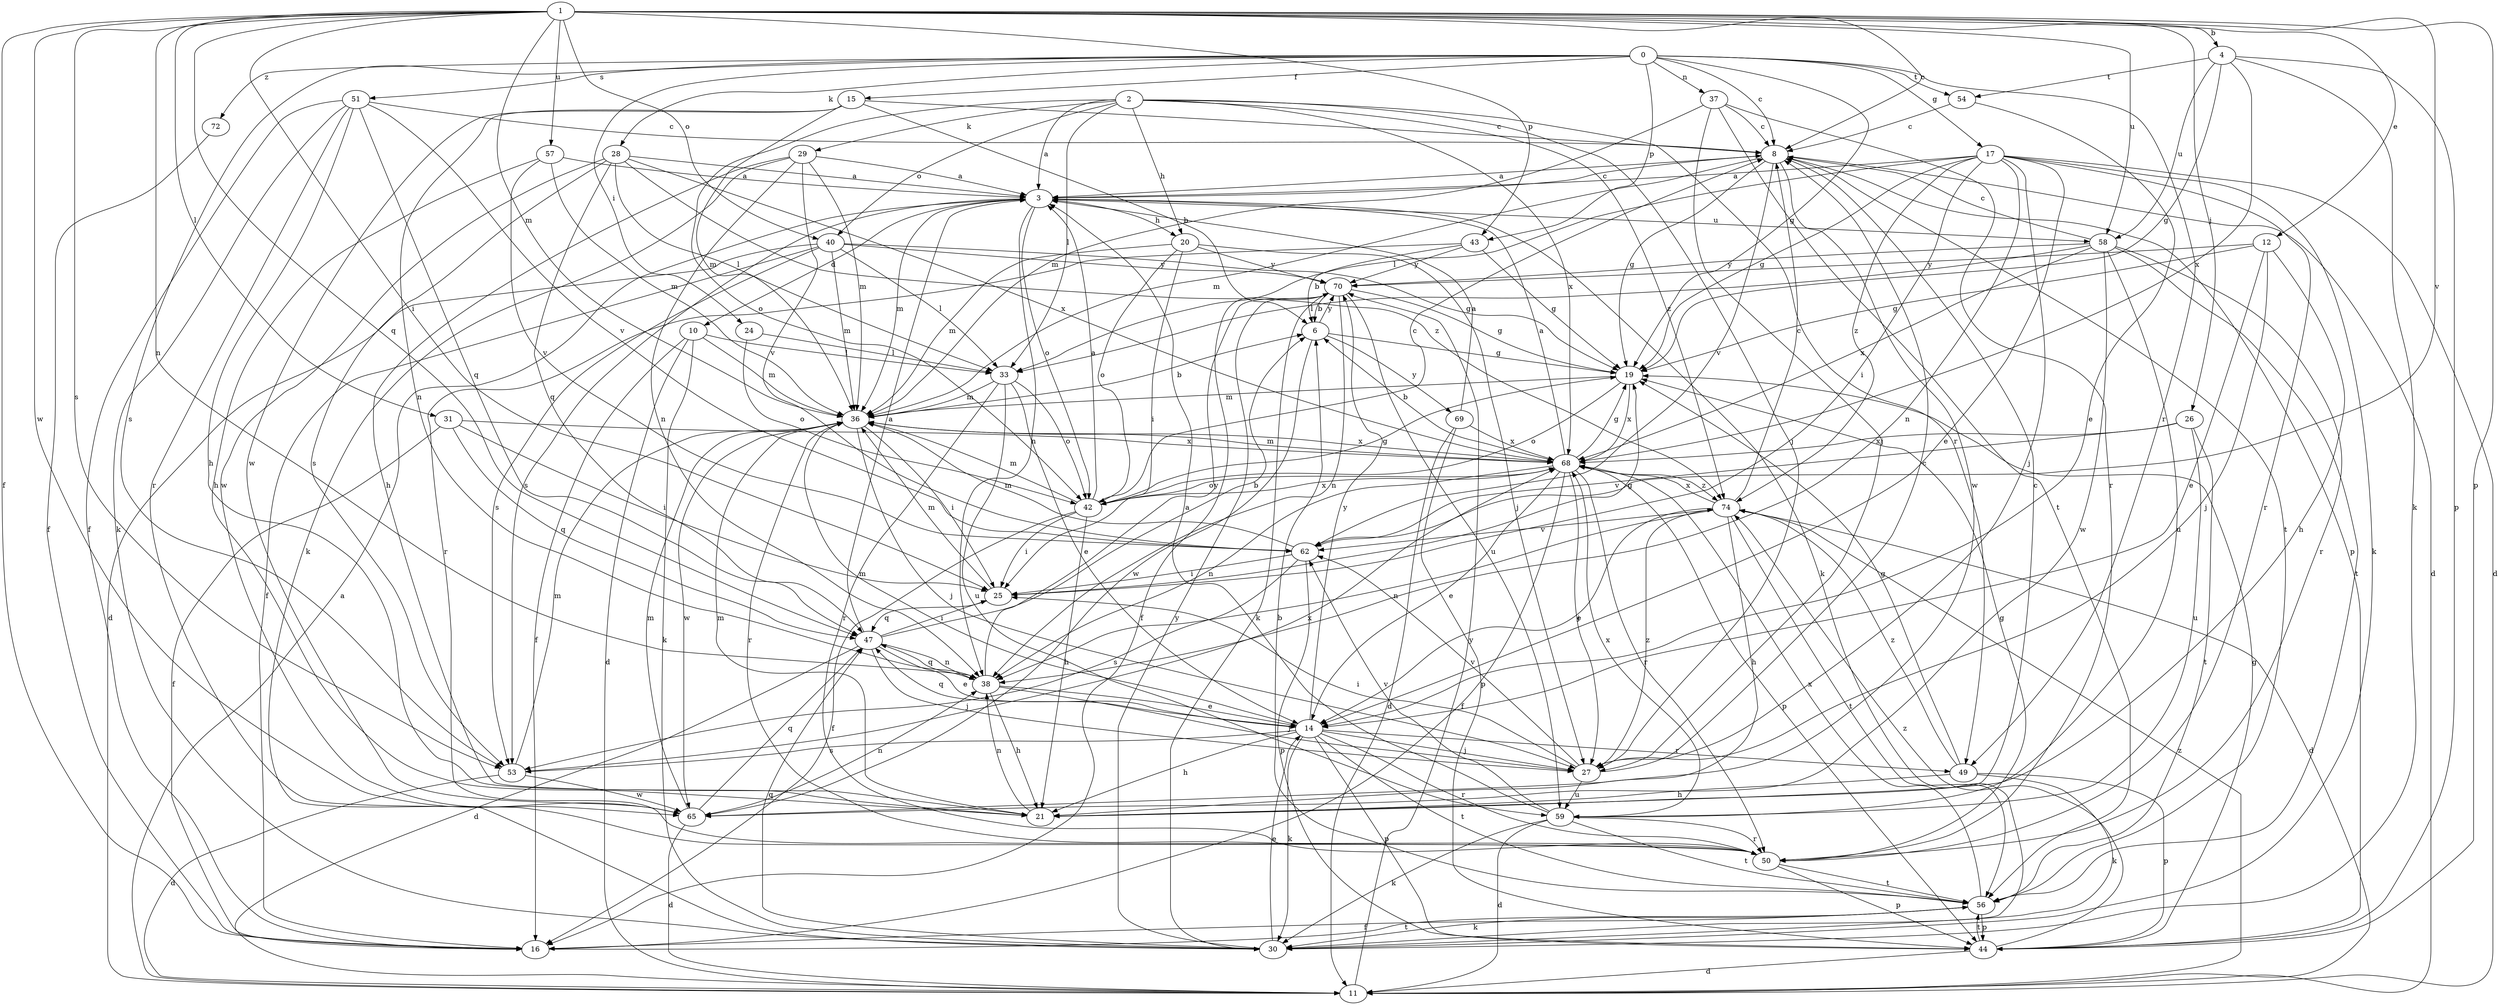 strict digraph  {
0;
1;
2;
3;
4;
6;
8;
10;
11;
12;
14;
15;
16;
17;
19;
20;
21;
24;
25;
26;
27;
28;
29;
30;
31;
33;
36;
37;
38;
40;
42;
43;
44;
47;
49;
50;
51;
53;
54;
56;
57;
58;
59;
62;
65;
68;
69;
70;
72;
74;
0 -> 8  [label=c];
0 -> 15  [label=f];
0 -> 17  [label=g];
0 -> 19  [label=g];
0 -> 24  [label=i];
0 -> 28  [label=k];
0 -> 37  [label=n];
0 -> 43  [label=p];
0 -> 49  [label=r];
0 -> 51  [label=s];
0 -> 53  [label=s];
0 -> 54  [label=t];
0 -> 72  [label=z];
1 -> 4  [label=b];
1 -> 8  [label=c];
1 -> 12  [label=e];
1 -> 16  [label=f];
1 -> 25  [label=i];
1 -> 26  [label=j];
1 -> 31  [label=l];
1 -> 36  [label=m];
1 -> 38  [label=n];
1 -> 40  [label=o];
1 -> 43  [label=p];
1 -> 44  [label=p];
1 -> 47  [label=q];
1 -> 53  [label=s];
1 -> 57  [label=u];
1 -> 58  [label=u];
1 -> 62  [label=v];
1 -> 65  [label=w];
2 -> 3  [label=a];
2 -> 20  [label=h];
2 -> 27  [label=j];
2 -> 29  [label=k];
2 -> 33  [label=l];
2 -> 40  [label=o];
2 -> 42  [label=o];
2 -> 49  [label=r];
2 -> 68  [label=x];
2 -> 74  [label=z];
3 -> 8  [label=c];
3 -> 10  [label=d];
3 -> 20  [label=h];
3 -> 30  [label=k];
3 -> 36  [label=m];
3 -> 38  [label=n];
3 -> 42  [label=o];
3 -> 53  [label=s];
3 -> 58  [label=u];
4 -> 19  [label=g];
4 -> 30  [label=k];
4 -> 44  [label=p];
4 -> 54  [label=t];
4 -> 58  [label=u];
4 -> 68  [label=x];
6 -> 19  [label=g];
6 -> 65  [label=w];
6 -> 69  [label=y];
6 -> 70  [label=y];
8 -> 3  [label=a];
8 -> 11  [label=d];
8 -> 19  [label=g];
8 -> 36  [label=m];
8 -> 44  [label=p];
8 -> 56  [label=t];
8 -> 62  [label=v];
8 -> 65  [label=w];
10 -> 11  [label=d];
10 -> 16  [label=f];
10 -> 30  [label=k];
10 -> 33  [label=l];
10 -> 36  [label=m];
11 -> 3  [label=a];
11 -> 70  [label=y];
11 -> 74  [label=z];
12 -> 14  [label=e];
12 -> 19  [label=g];
12 -> 21  [label=h];
12 -> 27  [label=j];
12 -> 70  [label=y];
14 -> 21  [label=h];
14 -> 27  [label=j];
14 -> 30  [label=k];
14 -> 36  [label=m];
14 -> 44  [label=p];
14 -> 47  [label=q];
14 -> 49  [label=r];
14 -> 50  [label=r];
14 -> 53  [label=s];
14 -> 56  [label=t];
14 -> 70  [label=y];
15 -> 6  [label=b];
15 -> 8  [label=c];
15 -> 36  [label=m];
15 -> 38  [label=n];
15 -> 65  [label=w];
16 -> 56  [label=t];
17 -> 3  [label=a];
17 -> 11  [label=d];
17 -> 14  [label=e];
17 -> 19  [label=g];
17 -> 25  [label=i];
17 -> 27  [label=j];
17 -> 30  [label=k];
17 -> 33  [label=l];
17 -> 38  [label=n];
17 -> 50  [label=r];
17 -> 74  [label=z];
19 -> 36  [label=m];
19 -> 42  [label=o];
19 -> 68  [label=x];
20 -> 25  [label=i];
20 -> 27  [label=j];
20 -> 36  [label=m];
20 -> 42  [label=o];
20 -> 70  [label=y];
21 -> 8  [label=c];
21 -> 36  [label=m];
21 -> 38  [label=n];
24 -> 33  [label=l];
24 -> 42  [label=o];
25 -> 19  [label=g];
25 -> 36  [label=m];
25 -> 47  [label=q];
26 -> 56  [label=t];
26 -> 59  [label=u];
26 -> 62  [label=v];
26 -> 68  [label=x];
27 -> 8  [label=c];
27 -> 25  [label=i];
27 -> 59  [label=u];
27 -> 62  [label=v];
27 -> 74  [label=z];
28 -> 3  [label=a];
28 -> 33  [label=l];
28 -> 47  [label=q];
28 -> 53  [label=s];
28 -> 65  [label=w];
28 -> 68  [label=x];
28 -> 74  [label=z];
29 -> 3  [label=a];
29 -> 21  [label=h];
29 -> 30  [label=k];
29 -> 36  [label=m];
29 -> 38  [label=n];
29 -> 62  [label=v];
30 -> 14  [label=e];
30 -> 47  [label=q];
30 -> 70  [label=y];
31 -> 16  [label=f];
31 -> 25  [label=i];
31 -> 47  [label=q];
31 -> 68  [label=x];
33 -> 14  [label=e];
33 -> 36  [label=m];
33 -> 42  [label=o];
33 -> 50  [label=r];
33 -> 59  [label=u];
36 -> 6  [label=b];
36 -> 25  [label=i];
36 -> 27  [label=j];
36 -> 50  [label=r];
36 -> 65  [label=w];
36 -> 68  [label=x];
37 -> 8  [label=c];
37 -> 27  [label=j];
37 -> 36  [label=m];
37 -> 50  [label=r];
37 -> 56  [label=t];
38 -> 14  [label=e];
38 -> 21  [label=h];
38 -> 27  [label=j];
38 -> 47  [label=q];
38 -> 70  [label=y];
40 -> 11  [label=d];
40 -> 16  [label=f];
40 -> 19  [label=g];
40 -> 33  [label=l];
40 -> 36  [label=m];
40 -> 53  [label=s];
40 -> 70  [label=y];
42 -> 3  [label=a];
42 -> 8  [label=c];
42 -> 16  [label=f];
42 -> 19  [label=g];
42 -> 21  [label=h];
42 -> 25  [label=i];
42 -> 36  [label=m];
42 -> 68  [label=x];
43 -> 6  [label=b];
43 -> 19  [label=g];
43 -> 50  [label=r];
43 -> 70  [label=y];
44 -> 11  [label=d];
44 -> 19  [label=g];
44 -> 56  [label=t];
44 -> 74  [label=z];
47 -> 3  [label=a];
47 -> 6  [label=b];
47 -> 11  [label=d];
47 -> 14  [label=e];
47 -> 25  [label=i];
47 -> 27  [label=j];
47 -> 38  [label=n];
49 -> 19  [label=g];
49 -> 21  [label=h];
49 -> 30  [label=k];
49 -> 44  [label=p];
49 -> 74  [label=z];
50 -> 19  [label=g];
50 -> 44  [label=p];
50 -> 56  [label=t];
51 -> 8  [label=c];
51 -> 16  [label=f];
51 -> 21  [label=h];
51 -> 30  [label=k];
51 -> 47  [label=q];
51 -> 50  [label=r];
51 -> 62  [label=v];
53 -> 11  [label=d];
53 -> 36  [label=m];
53 -> 65  [label=w];
53 -> 68  [label=x];
54 -> 8  [label=c];
54 -> 14  [label=e];
56 -> 6  [label=b];
56 -> 16  [label=f];
56 -> 30  [label=k];
56 -> 44  [label=p];
56 -> 68  [label=x];
57 -> 3  [label=a];
57 -> 21  [label=h];
57 -> 36  [label=m];
57 -> 62  [label=v];
58 -> 8  [label=c];
58 -> 33  [label=l];
58 -> 50  [label=r];
58 -> 56  [label=t];
58 -> 59  [label=u];
58 -> 65  [label=w];
58 -> 68  [label=x];
58 -> 70  [label=y];
59 -> 3  [label=a];
59 -> 11  [label=d];
59 -> 30  [label=k];
59 -> 50  [label=r];
59 -> 56  [label=t];
59 -> 62  [label=v];
59 -> 68  [label=x];
62 -> 25  [label=i];
62 -> 36  [label=m];
62 -> 44  [label=p];
62 -> 53  [label=s];
65 -> 11  [label=d];
65 -> 36  [label=m];
65 -> 38  [label=n];
65 -> 47  [label=q];
68 -> 3  [label=a];
68 -> 6  [label=b];
68 -> 14  [label=e];
68 -> 16  [label=f];
68 -> 19  [label=g];
68 -> 27  [label=j];
68 -> 36  [label=m];
68 -> 38  [label=n];
68 -> 42  [label=o];
68 -> 44  [label=p];
68 -> 50  [label=r];
68 -> 74  [label=z];
69 -> 3  [label=a];
69 -> 11  [label=d];
69 -> 44  [label=p];
69 -> 68  [label=x];
70 -> 6  [label=b];
70 -> 16  [label=f];
70 -> 19  [label=g];
70 -> 30  [label=k];
70 -> 38  [label=n];
70 -> 59  [label=u];
72 -> 16  [label=f];
74 -> 8  [label=c];
74 -> 11  [label=d];
74 -> 14  [label=e];
74 -> 21  [label=h];
74 -> 38  [label=n];
74 -> 56  [label=t];
74 -> 62  [label=v];
74 -> 68  [label=x];
}
